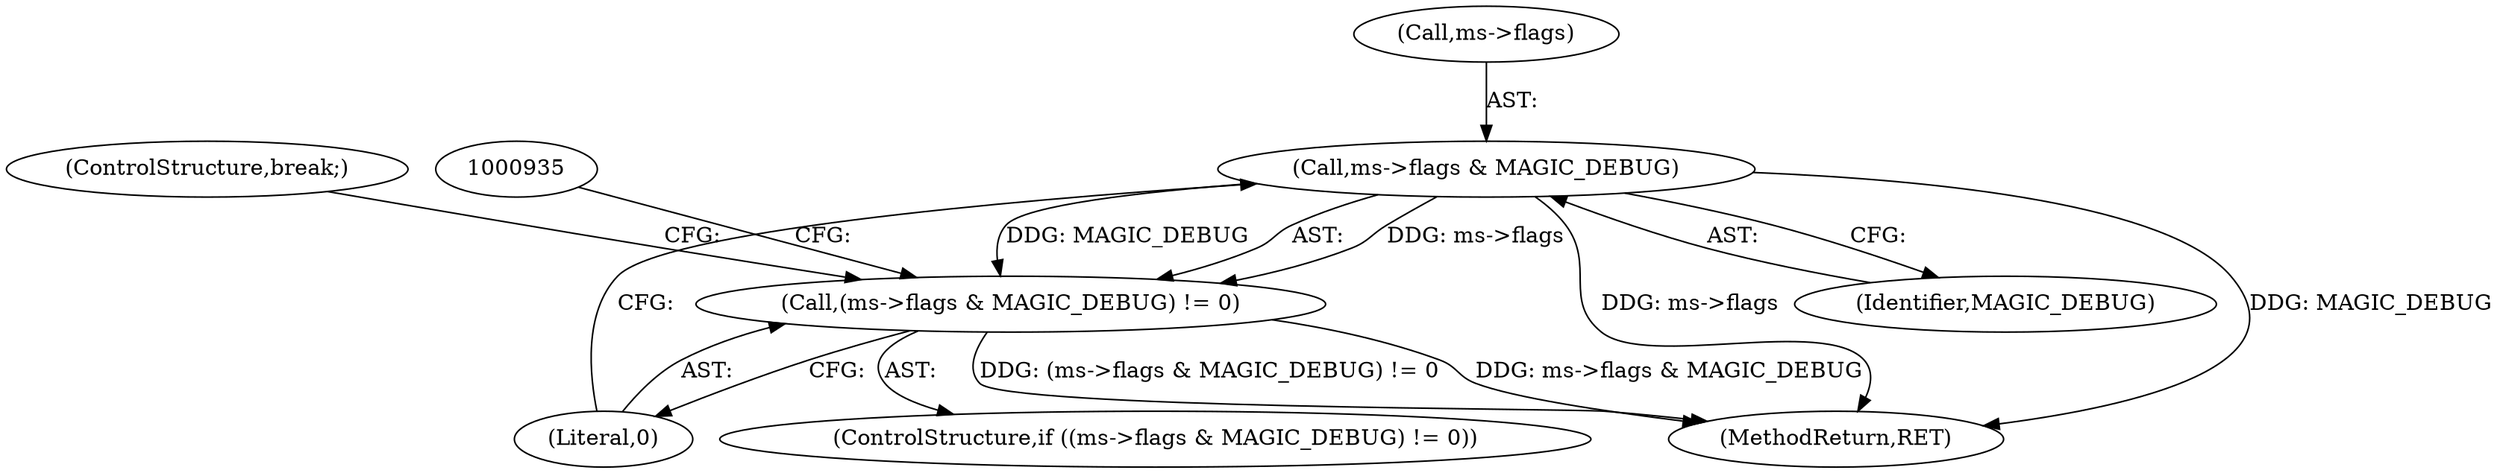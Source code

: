 digraph "0_file_4a284c89d6ef11aca34da65da7d673050a5ea320_1@pointer" {
"1000928" [label="(Call,ms->flags & MAGIC_DEBUG)"];
"1000927" [label="(Call,(ms->flags & MAGIC_DEBUG) != 0)"];
"1000927" [label="(Call,(ms->flags & MAGIC_DEBUG) != 0)"];
"1000926" [label="(ControlStructure,if ((ms->flags & MAGIC_DEBUG) != 0))"];
"1000928" [label="(Call,ms->flags & MAGIC_DEBUG)"];
"1000994" [label="(MethodReturn,RET)"];
"1000929" [label="(Call,ms->flags)"];
"1000933" [label="(Literal,0)"];
"1000932" [label="(Identifier,MAGIC_DEBUG)"];
"1000949" [label="(ControlStructure,break;)"];
"1000928" -> "1000927"  [label="AST: "];
"1000928" -> "1000932"  [label="CFG: "];
"1000929" -> "1000928"  [label="AST: "];
"1000932" -> "1000928"  [label="AST: "];
"1000933" -> "1000928"  [label="CFG: "];
"1000928" -> "1000994"  [label="DDG: ms->flags"];
"1000928" -> "1000994"  [label="DDG: MAGIC_DEBUG"];
"1000928" -> "1000927"  [label="DDG: ms->flags"];
"1000928" -> "1000927"  [label="DDG: MAGIC_DEBUG"];
"1000927" -> "1000926"  [label="AST: "];
"1000927" -> "1000933"  [label="CFG: "];
"1000933" -> "1000927"  [label="AST: "];
"1000935" -> "1000927"  [label="CFG: "];
"1000949" -> "1000927"  [label="CFG: "];
"1000927" -> "1000994"  [label="DDG: (ms->flags & MAGIC_DEBUG) != 0"];
"1000927" -> "1000994"  [label="DDG: ms->flags & MAGIC_DEBUG"];
}

